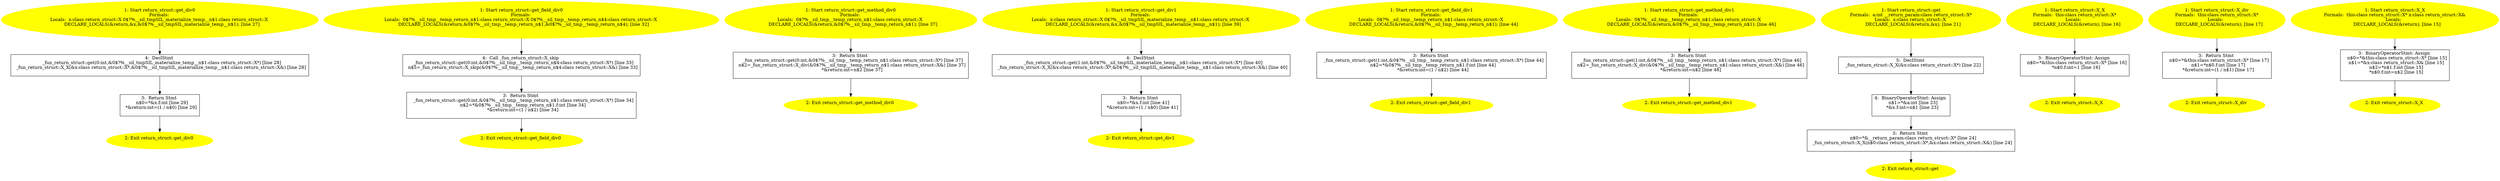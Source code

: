 /* @generated */
digraph iCFG {
"return_struct::get_div0{d41d8cd98f00b204e9800998ecf8427e_ZN13return_struct8get_div0Ev}.32a979a7b492bdd787a26cf4dd200d0c_1" [label="1: Start return_struct::get_div0\nFormals: \nLocals:  x:class return_struct::X 0$?%__sil_tmpSIL_materialize_temp__n$1:class return_struct::X \n   DECLARE_LOCALS(&return,&x,&0$?%__sil_tmpSIL_materialize_temp__n$1); [line 27]\n " color=yellow style=filled]
	

	 "return_struct::get_div0{d41d8cd98f00b204e9800998ecf8427e_ZN13return_struct8get_div0Ev}.32a979a7b492bdd787a26cf4dd200d0c_1" -> "return_struct::get_div0{d41d8cd98f00b204e9800998ecf8427e_ZN13return_struct8get_div0Ev}.32a979a7b492bdd787a26cf4dd200d0c_4" ;
"return_struct::get_div0{d41d8cd98f00b204e9800998ecf8427e_ZN13return_struct8get_div0Ev}.32a979a7b492bdd787a26cf4dd200d0c_2" [label="2: Exit return_struct::get_div0 \n  " color=yellow style=filled]
	

"return_struct::get_div0{d41d8cd98f00b204e9800998ecf8427e_ZN13return_struct8get_div0Ev}.32a979a7b492bdd787a26cf4dd200d0c_3" [label="3:  Return Stmt \n   n$0=*&x.f:int [line 29]\n  *&return:int=(1 / n$0) [line 29]\n " shape="box"]
	

	 "return_struct::get_div0{d41d8cd98f00b204e9800998ecf8427e_ZN13return_struct8get_div0Ev}.32a979a7b492bdd787a26cf4dd200d0c_3" -> "return_struct::get_div0{d41d8cd98f00b204e9800998ecf8427e_ZN13return_struct8get_div0Ev}.32a979a7b492bdd787a26cf4dd200d0c_2" ;
"return_struct::get_div0{d41d8cd98f00b204e9800998ecf8427e_ZN13return_struct8get_div0Ev}.32a979a7b492bdd787a26cf4dd200d0c_4" [label="4:  DeclStmt \n   _fun_return_struct::get(0:int,&0$?%__sil_tmpSIL_materialize_temp__n$1:class return_struct::X*) [line 28]\n  _fun_return_struct::X_X(&x:class return_struct::X*,&0$?%__sil_tmpSIL_materialize_temp__n$1:class return_struct::X&) [line 28]\n " shape="box"]
	

	 "return_struct::get_div0{d41d8cd98f00b204e9800998ecf8427e_ZN13return_struct8get_div0Ev}.32a979a7b492bdd787a26cf4dd200d0c_4" -> "return_struct::get_div0{d41d8cd98f00b204e9800998ecf8427e_ZN13return_struct8get_div0Ev}.32a979a7b492bdd787a26cf4dd200d0c_3" ;
"return_struct::get_field_div0{d41d8cd98f00b204e9800998ecf8427e_ZN13return_struct14get_field_div0Ev}.f0e5fde16791502b9a6ffa3aa1f53829_1" [label="1: Start return_struct::get_field_div0\nFormals: \nLocals:  0$?%__sil_tmp__temp_return_n$1:class return_struct::X 0$?%__sil_tmp__temp_return_n$4:class return_struct::X \n   DECLARE_LOCALS(&return,&0$?%__sil_tmp__temp_return_n$1,&0$?%__sil_tmp__temp_return_n$4); [line 32]\n " color=yellow style=filled]
	

	 "return_struct::get_field_div0{d41d8cd98f00b204e9800998ecf8427e_ZN13return_struct14get_field_div0Ev}.f0e5fde16791502b9a6ffa3aa1f53829_1" -> "return_struct::get_field_div0{d41d8cd98f00b204e9800998ecf8427e_ZN13return_struct14get_field_div0Ev}.f0e5fde16791502b9a6ffa3aa1f53829_4" ;
"return_struct::get_field_div0{d41d8cd98f00b204e9800998ecf8427e_ZN13return_struct14get_field_div0Ev}.f0e5fde16791502b9a6ffa3aa1f53829_2" [label="2: Exit return_struct::get_field_div0 \n  " color=yellow style=filled]
	

"return_struct::get_field_div0{d41d8cd98f00b204e9800998ecf8427e_ZN13return_struct14get_field_div0Ev}.f0e5fde16791502b9a6ffa3aa1f53829_3" [label="3:  Return Stmt \n   _fun_return_struct::get(0:int,&0$?%__sil_tmp__temp_return_n$1:class return_struct::X*) [line 34]\n  n$2=*&0$?%__sil_tmp__temp_return_n$1.f:int [line 34]\n  *&return:int=(1 / n$2) [line 34]\n " shape="box"]
	

	 "return_struct::get_field_div0{d41d8cd98f00b204e9800998ecf8427e_ZN13return_struct14get_field_div0Ev}.f0e5fde16791502b9a6ffa3aa1f53829_3" -> "return_struct::get_field_div0{d41d8cd98f00b204e9800998ecf8427e_ZN13return_struct14get_field_div0Ev}.f0e5fde16791502b9a6ffa3aa1f53829_2" ;
"return_struct::get_field_div0{d41d8cd98f00b204e9800998ecf8427e_ZN13return_struct14get_field_div0Ev}.f0e5fde16791502b9a6ffa3aa1f53829_4" [label="4:  Call _fun_return_struct::X_skip \n   _fun_return_struct::get(0:int,&0$?%__sil_tmp__temp_return_n$4:class return_struct::X*) [line 33]\n  n$5=_fun_return_struct::X_skip(&0$?%__sil_tmp__temp_return_n$4:class return_struct::X&) [line 33]\n " shape="box"]
	

	 "return_struct::get_field_div0{d41d8cd98f00b204e9800998ecf8427e_ZN13return_struct14get_field_div0Ev}.f0e5fde16791502b9a6ffa3aa1f53829_4" -> "return_struct::get_field_div0{d41d8cd98f00b204e9800998ecf8427e_ZN13return_struct14get_field_div0Ev}.f0e5fde16791502b9a6ffa3aa1f53829_3" ;
"return_struct::get_method_div0{d41d8cd98f00b204e9800998ecf8427e_ZN13return_struct15get_method_div0Ev.2a48bccfcd1cf18f2c45fd4572c53033_1" [label="1: Start return_struct::get_method_div0\nFormals: \nLocals:  0$?%__sil_tmp__temp_return_n$1:class return_struct::X \n   DECLARE_LOCALS(&return,&0$?%__sil_tmp__temp_return_n$1); [line 37]\n " color=yellow style=filled]
	

	 "return_struct::get_method_div0{d41d8cd98f00b204e9800998ecf8427e_ZN13return_struct15get_method_div0Ev.2a48bccfcd1cf18f2c45fd4572c53033_1" -> "return_struct::get_method_div0{d41d8cd98f00b204e9800998ecf8427e_ZN13return_struct15get_method_div0Ev.2a48bccfcd1cf18f2c45fd4572c53033_3" ;
"return_struct::get_method_div0{d41d8cd98f00b204e9800998ecf8427e_ZN13return_struct15get_method_div0Ev.2a48bccfcd1cf18f2c45fd4572c53033_2" [label="2: Exit return_struct::get_method_div0 \n  " color=yellow style=filled]
	

"return_struct::get_method_div0{d41d8cd98f00b204e9800998ecf8427e_ZN13return_struct15get_method_div0Ev.2a48bccfcd1cf18f2c45fd4572c53033_3" [label="3:  Return Stmt \n   _fun_return_struct::get(0:int,&0$?%__sil_tmp__temp_return_n$1:class return_struct::X*) [line 37]\n  n$2=_fun_return_struct::X_div(&0$?%__sil_tmp__temp_return_n$1:class return_struct::X&) [line 37]\n  *&return:int=n$2 [line 37]\n " shape="box"]
	

	 "return_struct::get_method_div0{d41d8cd98f00b204e9800998ecf8427e_ZN13return_struct15get_method_div0Ev.2a48bccfcd1cf18f2c45fd4572c53033_3" -> "return_struct::get_method_div0{d41d8cd98f00b204e9800998ecf8427e_ZN13return_struct15get_method_div0Ev.2a48bccfcd1cf18f2c45fd4572c53033_2" ;
"return_struct::get_div1{d41d8cd98f00b204e9800998ecf8427e_ZN13return_struct8get_div1Ev}.bf1f3b65df6b771e107e4429f086cbbf_1" [label="1: Start return_struct::get_div1\nFormals: \nLocals:  x:class return_struct::X 0$?%__sil_tmpSIL_materialize_temp__n$1:class return_struct::X \n   DECLARE_LOCALS(&return,&x,&0$?%__sil_tmpSIL_materialize_temp__n$1); [line 39]\n " color=yellow style=filled]
	

	 "return_struct::get_div1{d41d8cd98f00b204e9800998ecf8427e_ZN13return_struct8get_div1Ev}.bf1f3b65df6b771e107e4429f086cbbf_1" -> "return_struct::get_div1{d41d8cd98f00b204e9800998ecf8427e_ZN13return_struct8get_div1Ev}.bf1f3b65df6b771e107e4429f086cbbf_4" ;
"return_struct::get_div1{d41d8cd98f00b204e9800998ecf8427e_ZN13return_struct8get_div1Ev}.bf1f3b65df6b771e107e4429f086cbbf_2" [label="2: Exit return_struct::get_div1 \n  " color=yellow style=filled]
	

"return_struct::get_div1{d41d8cd98f00b204e9800998ecf8427e_ZN13return_struct8get_div1Ev}.bf1f3b65df6b771e107e4429f086cbbf_3" [label="3:  Return Stmt \n   n$0=*&x.f:int [line 41]\n  *&return:int=(1 / n$0) [line 41]\n " shape="box"]
	

	 "return_struct::get_div1{d41d8cd98f00b204e9800998ecf8427e_ZN13return_struct8get_div1Ev}.bf1f3b65df6b771e107e4429f086cbbf_3" -> "return_struct::get_div1{d41d8cd98f00b204e9800998ecf8427e_ZN13return_struct8get_div1Ev}.bf1f3b65df6b771e107e4429f086cbbf_2" ;
"return_struct::get_div1{d41d8cd98f00b204e9800998ecf8427e_ZN13return_struct8get_div1Ev}.bf1f3b65df6b771e107e4429f086cbbf_4" [label="4:  DeclStmt \n   _fun_return_struct::get(1:int,&0$?%__sil_tmpSIL_materialize_temp__n$1:class return_struct::X*) [line 40]\n  _fun_return_struct::X_X(&x:class return_struct::X*,&0$?%__sil_tmpSIL_materialize_temp__n$1:class return_struct::X&) [line 40]\n " shape="box"]
	

	 "return_struct::get_div1{d41d8cd98f00b204e9800998ecf8427e_ZN13return_struct8get_div1Ev}.bf1f3b65df6b771e107e4429f086cbbf_4" -> "return_struct::get_div1{d41d8cd98f00b204e9800998ecf8427e_ZN13return_struct8get_div1Ev}.bf1f3b65df6b771e107e4429f086cbbf_3" ;
"return_struct::get_field_div1{d41d8cd98f00b204e9800998ecf8427e_ZN13return_struct14get_field_div1Ev}.ad9bf0d7f80aa9c3a4ceff60ca999dee_1" [label="1: Start return_struct::get_field_div1\nFormals: \nLocals:  0$?%__sil_tmp__temp_return_n$1:class return_struct::X \n   DECLARE_LOCALS(&return,&0$?%__sil_tmp__temp_return_n$1); [line 44]\n " color=yellow style=filled]
	

	 "return_struct::get_field_div1{d41d8cd98f00b204e9800998ecf8427e_ZN13return_struct14get_field_div1Ev}.ad9bf0d7f80aa9c3a4ceff60ca999dee_1" -> "return_struct::get_field_div1{d41d8cd98f00b204e9800998ecf8427e_ZN13return_struct14get_field_div1Ev}.ad9bf0d7f80aa9c3a4ceff60ca999dee_3" ;
"return_struct::get_field_div1{d41d8cd98f00b204e9800998ecf8427e_ZN13return_struct14get_field_div1Ev}.ad9bf0d7f80aa9c3a4ceff60ca999dee_2" [label="2: Exit return_struct::get_field_div1 \n  " color=yellow style=filled]
	

"return_struct::get_field_div1{d41d8cd98f00b204e9800998ecf8427e_ZN13return_struct14get_field_div1Ev}.ad9bf0d7f80aa9c3a4ceff60ca999dee_3" [label="3:  Return Stmt \n   _fun_return_struct::get(1:int,&0$?%__sil_tmp__temp_return_n$1:class return_struct::X*) [line 44]\n  n$2=*&0$?%__sil_tmp__temp_return_n$1.f:int [line 44]\n  *&return:int=(1 / n$2) [line 44]\n " shape="box"]
	

	 "return_struct::get_field_div1{d41d8cd98f00b204e9800998ecf8427e_ZN13return_struct14get_field_div1Ev}.ad9bf0d7f80aa9c3a4ceff60ca999dee_3" -> "return_struct::get_field_div1{d41d8cd98f00b204e9800998ecf8427e_ZN13return_struct14get_field_div1Ev}.ad9bf0d7f80aa9c3a4ceff60ca999dee_2" ;
"return_struct::get_method_div1{d41d8cd98f00b204e9800998ecf8427e_ZN13return_struct15get_method_div1Ev.b42b3291dd495c204f6b87a0e904d1d0_1" [label="1: Start return_struct::get_method_div1\nFormals: \nLocals:  0$?%__sil_tmp__temp_return_n$1:class return_struct::X \n   DECLARE_LOCALS(&return,&0$?%__sil_tmp__temp_return_n$1); [line 46]\n " color=yellow style=filled]
	

	 "return_struct::get_method_div1{d41d8cd98f00b204e9800998ecf8427e_ZN13return_struct15get_method_div1Ev.b42b3291dd495c204f6b87a0e904d1d0_1" -> "return_struct::get_method_div1{d41d8cd98f00b204e9800998ecf8427e_ZN13return_struct15get_method_div1Ev.b42b3291dd495c204f6b87a0e904d1d0_3" ;
"return_struct::get_method_div1{d41d8cd98f00b204e9800998ecf8427e_ZN13return_struct15get_method_div1Ev.b42b3291dd495c204f6b87a0e904d1d0_2" [label="2: Exit return_struct::get_method_div1 \n  " color=yellow style=filled]
	

"return_struct::get_method_div1{d41d8cd98f00b204e9800998ecf8427e_ZN13return_struct15get_method_div1Ev.b42b3291dd495c204f6b87a0e904d1d0_3" [label="3:  Return Stmt \n   _fun_return_struct::get(1:int,&0$?%__sil_tmp__temp_return_n$1:class return_struct::X*) [line 46]\n  n$2=_fun_return_struct::X_div(&0$?%__sil_tmp__temp_return_n$1:class return_struct::X&) [line 46]\n  *&return:int=n$2 [line 46]\n " shape="box"]
	

	 "return_struct::get_method_div1{d41d8cd98f00b204e9800998ecf8427e_ZN13return_struct15get_method_div1Ev.b42b3291dd495c204f6b87a0e904d1d0_3" -> "return_struct::get_method_div1{d41d8cd98f00b204e9800998ecf8427e_ZN13return_struct15get_method_div1Ev.b42b3291dd495c204f6b87a0e904d1d0_2" ;
"return_struct::get{d41d8cd98f00b204e9800998ecf8427e_ZN13return_struct3getEi}.026967d22cd1346d892167d41eaab985_1" [label="1: Start return_struct::get\nFormals:  a:int __return_param:class return_struct::X*\nLocals:  x:class return_struct::X \n   DECLARE_LOCALS(&return,&x); [line 21]\n " color=yellow style=filled]
	

	 "return_struct::get{d41d8cd98f00b204e9800998ecf8427e_ZN13return_struct3getEi}.026967d22cd1346d892167d41eaab985_1" -> "return_struct::get{d41d8cd98f00b204e9800998ecf8427e_ZN13return_struct3getEi}.026967d22cd1346d892167d41eaab985_5" ;
"return_struct::get{d41d8cd98f00b204e9800998ecf8427e_ZN13return_struct3getEi}.026967d22cd1346d892167d41eaab985_2" [label="2: Exit return_struct::get \n  " color=yellow style=filled]
	

"return_struct::get{d41d8cd98f00b204e9800998ecf8427e_ZN13return_struct3getEi}.026967d22cd1346d892167d41eaab985_3" [label="3:  Return Stmt \n   n$0=*&__return_param:class return_struct::X* [line 24]\n  _fun_return_struct::X_X(n$0:class return_struct::X*,&x:class return_struct::X&) [line 24]\n " shape="box"]
	

	 "return_struct::get{d41d8cd98f00b204e9800998ecf8427e_ZN13return_struct3getEi}.026967d22cd1346d892167d41eaab985_3" -> "return_struct::get{d41d8cd98f00b204e9800998ecf8427e_ZN13return_struct3getEi}.026967d22cd1346d892167d41eaab985_2" ;
"return_struct::get{d41d8cd98f00b204e9800998ecf8427e_ZN13return_struct3getEi}.026967d22cd1346d892167d41eaab985_4" [label="4:  BinaryOperatorStmt: Assign \n   n$1=*&a:int [line 23]\n  *&x.f:int=n$1 [line 23]\n " shape="box"]
	

	 "return_struct::get{d41d8cd98f00b204e9800998ecf8427e_ZN13return_struct3getEi}.026967d22cd1346d892167d41eaab985_4" -> "return_struct::get{d41d8cd98f00b204e9800998ecf8427e_ZN13return_struct3getEi}.026967d22cd1346d892167d41eaab985_3" ;
"return_struct::get{d41d8cd98f00b204e9800998ecf8427e_ZN13return_struct3getEi}.026967d22cd1346d892167d41eaab985_5" [label="5:  DeclStmt \n   _fun_return_struct::X_X(&x:class return_struct::X*) [line 22]\n " shape="box"]
	

	 "return_struct::get{d41d8cd98f00b204e9800998ecf8427e_ZN13return_struct3getEi}.026967d22cd1346d892167d41eaab985_5" -> "return_struct::get{d41d8cd98f00b204e9800998ecf8427e_ZN13return_struct3getEi}.026967d22cd1346d892167d41eaab985_4" ;
"return_struct::X_X{_ZN13return_struct1XC1Ev}.216dec6b0a076565b8ae9329b8bed938_1" [label="1: Start return_struct::X_X\nFormals:  this:class return_struct::X*\nLocals:  \n   DECLARE_LOCALS(&return); [line 16]\n " color=yellow style=filled]
	

	 "return_struct::X_X{_ZN13return_struct1XC1Ev}.216dec6b0a076565b8ae9329b8bed938_1" -> "return_struct::X_X{_ZN13return_struct1XC1Ev}.216dec6b0a076565b8ae9329b8bed938_3" ;
"return_struct::X_X{_ZN13return_struct1XC1Ev}.216dec6b0a076565b8ae9329b8bed938_2" [label="2: Exit return_struct::X_X \n  " color=yellow style=filled]
	

"return_struct::X_X{_ZN13return_struct1XC1Ev}.216dec6b0a076565b8ae9329b8bed938_3" [label="3:  BinaryOperatorStmt: Assign \n   n$0=*&this:class return_struct::X* [line 16]\n  *n$0.f:int=1 [line 16]\n " shape="box"]
	

	 "return_struct::X_X{_ZN13return_struct1XC1Ev}.216dec6b0a076565b8ae9329b8bed938_3" -> "return_struct::X_X{_ZN13return_struct1XC1Ev}.216dec6b0a076565b8ae9329b8bed938_2" ;
"return_struct::X_div(_ZN13return_struct1X3divEv).b6648678c5715ef6c9b1a2e164f55967_1" [label="1: Start return_struct::X_div\nFormals:  this:class return_struct::X*\nLocals:  \n   DECLARE_LOCALS(&return); [line 17]\n " color=yellow style=filled]
	

	 "return_struct::X_div(_ZN13return_struct1X3divEv).b6648678c5715ef6c9b1a2e164f55967_1" -> "return_struct::X_div(_ZN13return_struct1X3divEv).b6648678c5715ef6c9b1a2e164f55967_3" ;
"return_struct::X_div(_ZN13return_struct1X3divEv).b6648678c5715ef6c9b1a2e164f55967_2" [label="2: Exit return_struct::X_div \n  " color=yellow style=filled]
	

"return_struct::X_div(_ZN13return_struct1X3divEv).b6648678c5715ef6c9b1a2e164f55967_3" [label="3:  Return Stmt \n   n$0=*&this:class return_struct::X* [line 17]\n  n$1=*n$0.f:int [line 17]\n  *&return:int=(1 / n$1) [line 17]\n " shape="box"]
	

	 "return_struct::X_div(_ZN13return_struct1X3divEv).b6648678c5715ef6c9b1a2e164f55967_3" -> "return_struct::X_div(_ZN13return_struct1X3divEv).b6648678c5715ef6c9b1a2e164f55967_2" ;
"return_struct::X_X{_ZN13return_struct1XC1ERKS0_}.2a2577ec166906bbd897e178f7e25000_1" [label="1: Start return_struct::X_X\nFormals:  this:class return_struct::X* x:class return_struct::X&\nLocals:  \n   DECLARE_LOCALS(&return); [line 15]\n " color=yellow style=filled]
	

	 "return_struct::X_X{_ZN13return_struct1XC1ERKS0_}.2a2577ec166906bbd897e178f7e25000_1" -> "return_struct::X_X{_ZN13return_struct1XC1ERKS0_}.2a2577ec166906bbd897e178f7e25000_3" ;
"return_struct::X_X{_ZN13return_struct1XC1ERKS0_}.2a2577ec166906bbd897e178f7e25000_2" [label="2: Exit return_struct::X_X \n  " color=yellow style=filled]
	

"return_struct::X_X{_ZN13return_struct1XC1ERKS0_}.2a2577ec166906bbd897e178f7e25000_3" [label="3:  BinaryOperatorStmt: Assign \n   n$0=*&this:class return_struct::X* [line 15]\n  n$1=*&x:class return_struct::X& [line 15]\n  n$2=*n$1.f:int [line 15]\n  *n$0.f:int=n$2 [line 15]\n " shape="box"]
	

	 "return_struct::X_X{_ZN13return_struct1XC1ERKS0_}.2a2577ec166906bbd897e178f7e25000_3" -> "return_struct::X_X{_ZN13return_struct1XC1ERKS0_}.2a2577ec166906bbd897e178f7e25000_2" ;
}
